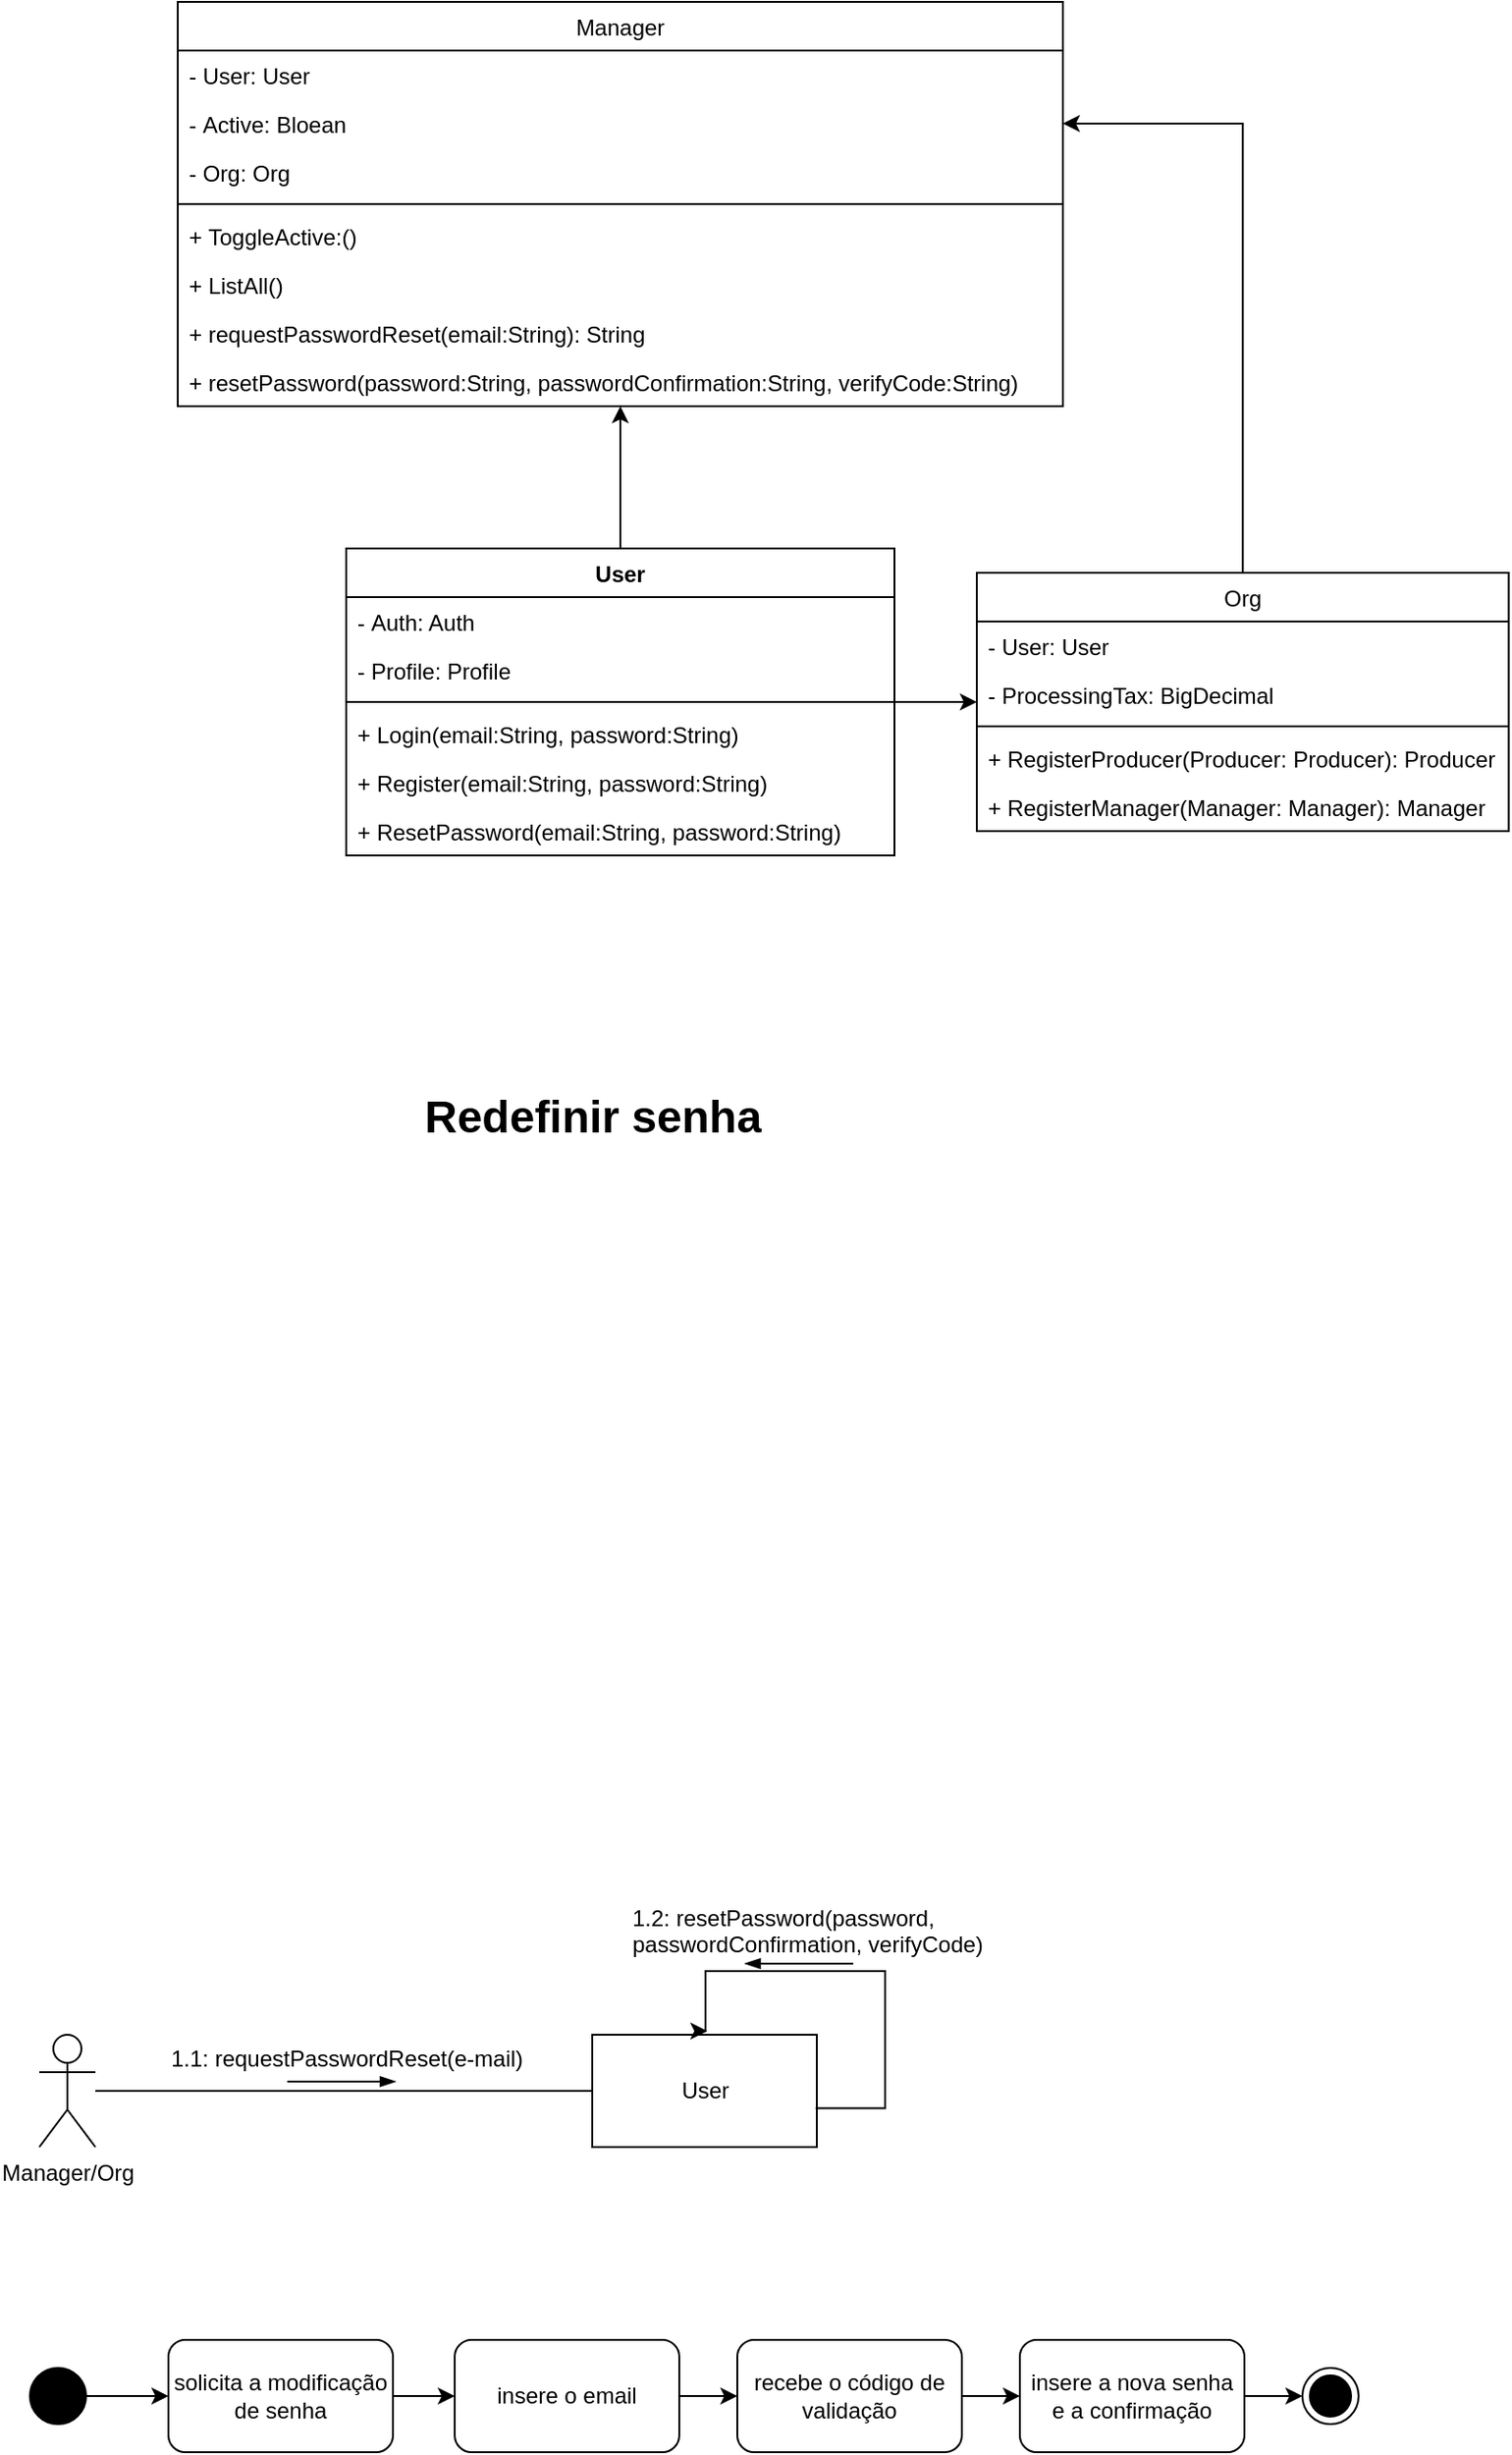 <mxfile version="24.2.3" type="github">
  <diagram name="Page-1" id="e7e014a7-5840-1c2e-5031-d8a46d1fe8dd">
    <mxGraphModel dx="903" dy="1387" grid="0" gridSize="10" guides="1" tooltips="1" connect="1" arrows="1" fold="1" page="1" pageScale="1" pageWidth="1169" pageHeight="826" background="none" math="0" shadow="0">
      <root>
        <mxCell id="0" />
        <mxCell id="1" parent="0" />
        <mxCell id="_Qwe62J3tgY_4_dlwT_e-44" style="edgeStyle=orthogonalEdgeStyle;rounded=0;orthogonalLoop=1;jettySize=auto;html=1;entryX=0;entryY=0.5;entryDx=0;entryDy=0;endArrow=none;endFill=0;" parent="1" source="_Qwe62J3tgY_4_dlwT_e-41" target="_Qwe62J3tgY_4_dlwT_e-42" edge="1">
          <mxGeometry relative="1" as="geometry" />
        </mxCell>
        <mxCell id="_Qwe62J3tgY_4_dlwT_e-41" value="Manager/Org" style="shape=umlActor;verticalLabelPosition=bottom;verticalAlign=top;html=1;outlineConnect=0;" parent="1" vertex="1">
          <mxGeometry x="245" y="525" width="30" height="60" as="geometry" />
        </mxCell>
        <mxCell id="_Qwe62J3tgY_4_dlwT_e-42" value="User" style="rounded=0;whiteSpace=wrap;html=1;" parent="1" vertex="1">
          <mxGeometry x="540.5" y="525" width="120" height="60" as="geometry" />
        </mxCell>
        <mxCell id="_Qwe62J3tgY_4_dlwT_e-46" value="&lt;font style=&quot;vertical-align: inherit;&quot;&gt;&lt;font style=&quot;vertical-align: inherit;&quot;&gt;&lt;font style=&quot;vertical-align: inherit;&quot;&gt;&lt;font style=&quot;vertical-align: inherit;&quot;&gt;&lt;font style=&quot;vertical-align: inherit;&quot;&gt;&lt;font style=&quot;vertical-align: inherit;&quot;&gt;&lt;font style=&quot;vertical-align: inherit;&quot;&gt;&lt;font style=&quot;vertical-align: inherit;&quot;&gt;&lt;font style=&quot;vertical-align: inherit;&quot;&gt;&lt;font style=&quot;vertical-align: inherit;&quot;&gt;1.1: requestPasswordReset(e-mail)&lt;/font&gt;&lt;/font&gt;&lt;/font&gt;&lt;/font&gt;&lt;/font&gt;&lt;/font&gt;&lt;/font&gt;&lt;/font&gt;&lt;/font&gt;&lt;/font&gt;" style="text;html=1;align=center;verticalAlign=middle;resizable=0;points=[];autosize=1;strokeColor=none;fillColor=none;" parent="1" vertex="1">
          <mxGeometry x="306" y="525" width="206" height="26" as="geometry" />
        </mxCell>
        <mxCell id="_Qwe62J3tgY_4_dlwT_e-50" style="edgeStyle=orthogonalEdgeStyle;rounded=0;orthogonalLoop=1;jettySize=auto;html=1;entryX=0;entryY=0.5;entryDx=0;entryDy=0;endArrow=blockThin;endFill=1;strokeWidth=1;" parent="1" edge="1">
          <mxGeometry relative="1" as="geometry">
            <mxPoint x="377.5" y="550" as="sourcePoint" />
            <mxPoint x="435.5" y="550" as="targetPoint" />
          </mxGeometry>
        </mxCell>
        <mxCell id="_Qwe62J3tgY_4_dlwT_e-52" value="&lt;h1 style=&quot;margin-top: 0px;&quot;&gt;&lt;font style=&quot;vertical-align: inherit;&quot;&gt;&lt;font style=&quot;vertical-align: inherit;&quot;&gt;&lt;font style=&quot;vertical-align: inherit;&quot;&gt;&lt;font style=&quot;vertical-align: inherit;&quot;&gt;Redefinir senha&lt;/font&gt;&lt;/font&gt;&lt;/font&gt;&lt;/font&gt;&lt;/h1&gt;" style="text;html=1;whiteSpace=wrap;overflow=hidden;rounded=0;" parent="1" vertex="1">
          <mxGeometry x="449" y="14" width="202" height="34" as="geometry" />
        </mxCell>
        <mxCell id="_Qwe62J3tgY_4_dlwT_e-63" style="edgeStyle=orthogonalEdgeStyle;rounded=0;orthogonalLoop=1;jettySize=auto;html=1;entryX=0;entryY=0.5;entryDx=0;entryDy=0;" parent="1" source="_Qwe62J3tgY_4_dlwT_e-54" target="_Qwe62J3tgY_4_dlwT_e-56" edge="1">
          <mxGeometry relative="1" as="geometry" />
        </mxCell>
        <mxCell id="_Qwe62J3tgY_4_dlwT_e-54" value="" style="ellipse;fillColor=strokeColor;html=1;" parent="1" vertex="1">
          <mxGeometry x="240" y="703" width="30" height="30" as="geometry" />
        </mxCell>
        <mxCell id="_Qwe62J3tgY_4_dlwT_e-64" style="edgeStyle=orthogonalEdgeStyle;rounded=0;orthogonalLoop=1;jettySize=auto;html=1;" parent="1" source="_Qwe62J3tgY_4_dlwT_e-56" target="_Qwe62J3tgY_4_dlwT_e-57" edge="1">
          <mxGeometry relative="1" as="geometry" />
        </mxCell>
        <mxCell id="_Qwe62J3tgY_4_dlwT_e-56" value="&lt;font style=&quot;vertical-align: inherit;&quot;&gt;&lt;font style=&quot;vertical-align: inherit;&quot;&gt;solicita a modificação de senha&lt;/font&gt;&lt;/font&gt;" style="rounded=1;whiteSpace=wrap;html=1;" parent="1" vertex="1">
          <mxGeometry x="314" y="688" width="120" height="60" as="geometry" />
        </mxCell>
        <mxCell id="T92NHJfHB5LPE4qswvep-6" style="edgeStyle=orthogonalEdgeStyle;rounded=0;orthogonalLoop=1;jettySize=auto;html=1;exitX=1;exitY=0.5;exitDx=0;exitDy=0;entryX=0;entryY=0.5;entryDx=0;entryDy=0;" edge="1" parent="1" source="_Qwe62J3tgY_4_dlwT_e-57" target="T92NHJfHB5LPE4qswvep-5">
          <mxGeometry relative="1" as="geometry" />
        </mxCell>
        <mxCell id="_Qwe62J3tgY_4_dlwT_e-57" value="&lt;font style=&quot;vertical-align: inherit;&quot;&gt;&lt;font style=&quot;vertical-align: inherit;&quot;&gt;insere o email&lt;/font&gt;&lt;/font&gt;" style="rounded=1;whiteSpace=wrap;html=1;" parent="1" vertex="1">
          <mxGeometry x="467" y="688" width="120" height="60" as="geometry" />
        </mxCell>
        <mxCell id="T92NHJfHB5LPE4qswvep-41" style="edgeStyle=orthogonalEdgeStyle;rounded=0;orthogonalLoop=1;jettySize=auto;html=1;entryX=0;entryY=0.5;entryDx=0;entryDy=0;" edge="1" parent="1" source="T92NHJfHB5LPE4qswvep-5" target="T92NHJfHB5LPE4qswvep-40">
          <mxGeometry relative="1" as="geometry" />
        </mxCell>
        <mxCell id="T92NHJfHB5LPE4qswvep-5" value="&lt;font style=&quot;vertical-align: inherit;&quot;&gt;&lt;font style=&quot;vertical-align: inherit;&quot;&gt;recebe o código de validação&lt;/font&gt;&lt;/font&gt;" style="rounded=1;whiteSpace=wrap;html=1;" vertex="1" parent="1">
          <mxGeometry x="618" y="688" width="120" height="60" as="geometry" />
        </mxCell>
        <mxCell id="T92NHJfHB5LPE4qswvep-12" style="edgeStyle=orthogonalEdgeStyle;rounded=0;orthogonalLoop=1;jettySize=auto;html=1;exitX=0.986;exitY=0.622;exitDx=0;exitDy=0;exitPerimeter=0;" edge="1" parent="1">
          <mxGeometry relative="1" as="geometry">
            <mxPoint x="659.85" y="564.28" as="sourcePoint" />
            <mxPoint x="602" y="523" as="targetPoint" />
            <Array as="points">
              <mxPoint x="697" y="564" />
              <mxPoint x="697" y="491" />
              <mxPoint x="601" y="491" />
            </Array>
          </mxGeometry>
        </mxCell>
        <mxCell id="T92NHJfHB5LPE4qswvep-13" value="1.2: resetPassword(password&lt;span style=&quot;background-color: initial;&quot;&gt;, passwordConfirmation, verifyCode)&lt;/span&gt;" style="text;whiteSpace=wrap;html=1;" vertex="1" parent="1">
          <mxGeometry x="560" y="449" width="198" height="36" as="geometry" />
        </mxCell>
        <mxCell id="T92NHJfHB5LPE4qswvep-14" style="edgeStyle=orthogonalEdgeStyle;rounded=0;orthogonalLoop=1;jettySize=auto;html=1;entryX=1;entryY=0.5;entryDx=0;entryDy=0;" edge="1" parent="1" source="T92NHJfHB5LPE4qswvep-15" target="T92NHJfHB5LPE4qswvep-32">
          <mxGeometry relative="1" as="geometry" />
        </mxCell>
        <mxCell id="T92NHJfHB5LPE4qswvep-15" value="Org" style="swimlane;fontStyle=0;align=center;verticalAlign=top;childLayout=stackLayout;horizontal=1;startSize=26;horizontalStack=0;resizeParent=1;resizeLast=0;collapsible=1;marginBottom=0;rounded=0;shadow=0;strokeWidth=1;" vertex="1" parent="1">
          <mxGeometry x="746" y="-256" width="284.25" height="138" as="geometry">
            <mxRectangle x="340" y="380" width="170" height="26" as="alternateBounds" />
          </mxGeometry>
        </mxCell>
        <mxCell id="T92NHJfHB5LPE4qswvep-16" value="&lt;span style=&quot;background-color: rgb(255, 255, 255);&quot;&gt;- User: User&lt;/span&gt;" style="text;strokeColor=none;fillColor=none;align=left;verticalAlign=top;spacingLeft=4;spacingRight=4;overflow=hidden;rotatable=0;points=[[0,0.5],[1,0.5]];portConstraint=eastwest;whiteSpace=wrap;html=1;" vertex="1" parent="T92NHJfHB5LPE4qswvep-15">
          <mxGeometry y="26" width="284.25" height="26" as="geometry" />
        </mxCell>
        <mxCell id="T92NHJfHB5LPE4qswvep-17" value="-&amp;nbsp;ProcessingTax: BigDecimal" style="text;strokeColor=none;fillColor=none;align=left;verticalAlign=top;spacingLeft=4;spacingRight=4;overflow=hidden;rotatable=0;points=[[0,0.5],[1,0.5]];portConstraint=eastwest;whiteSpace=wrap;html=1;" vertex="1" parent="T92NHJfHB5LPE4qswvep-15">
          <mxGeometry y="52" width="284.25" height="26" as="geometry" />
        </mxCell>
        <mxCell id="T92NHJfHB5LPE4qswvep-18" value="" style="line;strokeWidth=1;fillColor=none;align=left;verticalAlign=middle;spacingTop=-1;spacingLeft=3;spacingRight=3;rotatable=0;labelPosition=right;points=[];portConstraint=eastwest;strokeColor=inherit;" vertex="1" parent="T92NHJfHB5LPE4qswvep-15">
          <mxGeometry y="78" width="284.25" height="8" as="geometry" />
        </mxCell>
        <mxCell id="T92NHJfHB5LPE4qswvep-19" value="+ RegisterProducer(Producer: Producer): Producer" style="text;strokeColor=none;fillColor=none;align=left;verticalAlign=top;spacingLeft=4;spacingRight=4;overflow=hidden;rotatable=0;points=[[0,0.5],[1,0.5]];portConstraint=eastwest;whiteSpace=wrap;html=1;" vertex="1" parent="T92NHJfHB5LPE4qswvep-15">
          <mxGeometry y="86" width="284.25" height="26" as="geometry" />
        </mxCell>
        <mxCell id="T92NHJfHB5LPE4qswvep-20" value="+ Register&lt;span style=&quot;text-align: center; text-wrap: nowrap;&quot;&gt;Manager(&lt;/span&gt;&lt;span style=&quot;text-align: center; text-wrap: nowrap;&quot;&gt;Manager:&amp;nbsp;&lt;/span&gt;&lt;span style=&quot;text-align: center; text-wrap: nowrap;&quot;&gt;Manager)&lt;/span&gt;&lt;span style=&quot;text-wrap: nowrap; text-align: center;&quot;&gt;:&amp;nbsp;&lt;/span&gt;&lt;span style=&quot;text-wrap: nowrap; text-align: center;&quot;&gt;Manager&lt;/span&gt;" style="text;strokeColor=none;fillColor=none;align=left;verticalAlign=top;spacingLeft=4;spacingRight=4;overflow=hidden;rotatable=0;points=[[0,0.5],[1,0.5]];portConstraint=eastwest;whiteSpace=wrap;html=1;" vertex="1" parent="T92NHJfHB5LPE4qswvep-15">
          <mxGeometry y="112" width="284.25" height="26" as="geometry" />
        </mxCell>
        <mxCell id="T92NHJfHB5LPE4qswvep-21" style="edgeStyle=orthogonalEdgeStyle;rounded=0;orthogonalLoop=1;jettySize=auto;html=1;" edge="1" parent="1" source="T92NHJfHB5LPE4qswvep-23" target="T92NHJfHB5LPE4qswvep-15">
          <mxGeometry relative="1" as="geometry" />
        </mxCell>
        <mxCell id="T92NHJfHB5LPE4qswvep-22" style="edgeStyle=orthogonalEdgeStyle;rounded=0;orthogonalLoop=1;jettySize=auto;html=1;" edge="1" parent="1" source="T92NHJfHB5LPE4qswvep-23" target="T92NHJfHB5LPE4qswvep-30">
          <mxGeometry relative="1" as="geometry" />
        </mxCell>
        <mxCell id="T92NHJfHB5LPE4qswvep-23" value="User" style="swimlane;fontStyle=1;align=center;verticalAlign=top;childLayout=stackLayout;horizontal=1;startSize=26;horizontalStack=0;resizeParent=1;resizeParentMax=0;resizeLast=0;collapsible=1;marginBottom=0;whiteSpace=wrap;html=1;labelBackgroundColor=none;" vertex="1" parent="1">
          <mxGeometry x="409" y="-269" width="293" height="164" as="geometry" />
        </mxCell>
        <mxCell id="T92NHJfHB5LPE4qswvep-24" value="-&amp;nbsp;Auth: Auth" style="text;strokeColor=none;fillColor=none;align=left;verticalAlign=top;spacingLeft=4;spacingRight=4;overflow=hidden;rotatable=0;points=[[0,0.5],[1,0.5]];portConstraint=eastwest;whiteSpace=wrap;html=1;labelBackgroundColor=none;" vertex="1" parent="T92NHJfHB5LPE4qswvep-23">
          <mxGeometry y="26" width="293" height="26" as="geometry" />
        </mxCell>
        <mxCell id="T92NHJfHB5LPE4qswvep-25" value="-&amp;nbsp;Profile: Profile" style="text;strokeColor=none;fillColor=none;align=left;verticalAlign=top;spacingLeft=4;spacingRight=4;overflow=hidden;rotatable=0;points=[[0,0.5],[1,0.5]];portConstraint=eastwest;whiteSpace=wrap;html=1;labelBackgroundColor=none;" vertex="1" parent="T92NHJfHB5LPE4qswvep-23">
          <mxGeometry y="52" width="293" height="26" as="geometry" />
        </mxCell>
        <mxCell id="T92NHJfHB5LPE4qswvep-26" value="" style="line;strokeWidth=1;fillColor=none;align=left;verticalAlign=middle;spacingTop=-1;spacingLeft=3;spacingRight=3;rotatable=0;labelPosition=right;points=[];portConstraint=eastwest;strokeColor=inherit;" vertex="1" parent="T92NHJfHB5LPE4qswvep-23">
          <mxGeometry y="78" width="293" height="8" as="geometry" />
        </mxCell>
        <mxCell id="T92NHJfHB5LPE4qswvep-27" value="+ Login(email:String, password:String)" style="text;strokeColor=none;fillColor=none;align=left;verticalAlign=top;spacingLeft=4;spacingRight=4;overflow=hidden;rotatable=0;points=[[0,0.5],[1,0.5]];portConstraint=eastwest;whiteSpace=wrap;html=1;" vertex="1" parent="T92NHJfHB5LPE4qswvep-23">
          <mxGeometry y="86" width="293" height="26" as="geometry" />
        </mxCell>
        <mxCell id="T92NHJfHB5LPE4qswvep-28" value="+ Register(email:String, password:String)" style="text;strokeColor=none;fillColor=none;align=left;verticalAlign=top;spacingLeft=4;spacingRight=4;overflow=hidden;rotatable=0;points=[[0,0.5],[1,0.5]];portConstraint=eastwest;whiteSpace=wrap;html=1;" vertex="1" parent="T92NHJfHB5LPE4qswvep-23">
          <mxGeometry y="112" width="293" height="26" as="geometry" />
        </mxCell>
        <mxCell id="T92NHJfHB5LPE4qswvep-29" value="+&amp;nbsp;ResetPassword(email:String, password:String)" style="text;strokeColor=none;fillColor=none;align=left;verticalAlign=top;spacingLeft=4;spacingRight=4;overflow=hidden;rotatable=0;points=[[0,0.5],[1,0.5]];portConstraint=eastwest;whiteSpace=wrap;html=1;" vertex="1" parent="T92NHJfHB5LPE4qswvep-23">
          <mxGeometry y="138" width="293" height="26" as="geometry" />
        </mxCell>
        <mxCell id="T92NHJfHB5LPE4qswvep-30" value="Manager" style="swimlane;fontStyle=0;align=center;verticalAlign=top;childLayout=stackLayout;horizontal=1;startSize=26;horizontalStack=0;resizeParent=1;resizeLast=0;collapsible=1;marginBottom=0;rounded=0;shadow=0;strokeWidth=1;" vertex="1" parent="1">
          <mxGeometry x="319" y="-561" width="473" height="216" as="geometry">
            <mxRectangle x="340" y="380" width="170" height="26" as="alternateBounds" />
          </mxGeometry>
        </mxCell>
        <mxCell id="T92NHJfHB5LPE4qswvep-31" value="-&lt;span style=&quot;background-color: rgb(255, 255, 255);&quot;&gt;&amp;nbsp;User: User&lt;/span&gt;" style="text;strokeColor=none;fillColor=none;align=left;verticalAlign=top;spacingLeft=4;spacingRight=4;overflow=hidden;rotatable=0;points=[[0,0.5],[1,0.5]];portConstraint=eastwest;whiteSpace=wrap;html=1;" vertex="1" parent="T92NHJfHB5LPE4qswvep-30">
          <mxGeometry y="26" width="473" height="26" as="geometry" />
        </mxCell>
        <mxCell id="T92NHJfHB5LPE4qswvep-32" value="-&amp;nbsp;A&lt;span style=&quot;text-align: center; text-wrap: nowrap;&quot;&gt;ctive&lt;/span&gt;:&amp;nbsp;&lt;span style=&quot;text-align: center; text-wrap: nowrap;&quot;&gt;Bloean&lt;/span&gt;" style="text;strokeColor=none;fillColor=none;align=left;verticalAlign=top;spacingLeft=4;spacingRight=4;overflow=hidden;rotatable=0;points=[[0,0.5],[1,0.5]];portConstraint=eastwest;whiteSpace=wrap;html=1;" vertex="1" parent="T92NHJfHB5LPE4qswvep-30">
          <mxGeometry y="52" width="473" height="26" as="geometry" />
        </mxCell>
        <mxCell id="T92NHJfHB5LPE4qswvep-33" value="-&amp;nbsp;Org: Org" style="text;strokeColor=none;fillColor=none;align=left;verticalAlign=top;spacingLeft=4;spacingRight=4;overflow=hidden;rotatable=0;points=[[0,0.5],[1,0.5]];portConstraint=eastwest;whiteSpace=wrap;html=1;" vertex="1" parent="T92NHJfHB5LPE4qswvep-30">
          <mxGeometry y="78" width="473" height="26" as="geometry" />
        </mxCell>
        <mxCell id="T92NHJfHB5LPE4qswvep-34" value="" style="line;strokeWidth=1;fillColor=none;align=left;verticalAlign=middle;spacingTop=-1;spacingLeft=3;spacingRight=3;rotatable=0;labelPosition=right;points=[];portConstraint=eastwest;strokeColor=inherit;" vertex="1" parent="T92NHJfHB5LPE4qswvep-30">
          <mxGeometry y="104" width="473" height="8" as="geometry" />
        </mxCell>
        <mxCell id="T92NHJfHB5LPE4qswvep-35" value="+&amp;nbsp;ToggleActive:()" style="text;strokeColor=none;fillColor=none;align=left;verticalAlign=top;spacingLeft=4;spacingRight=4;overflow=hidden;rotatable=0;points=[[0,0.5],[1,0.5]];portConstraint=eastwest;whiteSpace=wrap;html=1;" vertex="1" parent="T92NHJfHB5LPE4qswvep-30">
          <mxGeometry y="112" width="473" height="26" as="geometry" />
        </mxCell>
        <mxCell id="T92NHJfHB5LPE4qswvep-36" value="+ ListAll()" style="text;strokeColor=none;fillColor=none;align=left;verticalAlign=top;spacingLeft=4;spacingRight=4;overflow=hidden;rotatable=0;points=[[0,0.5],[1,0.5]];portConstraint=eastwest;whiteSpace=wrap;html=1;" vertex="1" parent="T92NHJfHB5LPE4qswvep-30">
          <mxGeometry y="138" width="473" height="26" as="geometry" />
        </mxCell>
        <mxCell id="T92NHJfHB5LPE4qswvep-37" value="+ requestPasswordReset(email:String): String" style="text;strokeColor=none;fillColor=none;align=left;verticalAlign=top;spacingLeft=4;spacingRight=4;overflow=hidden;rotatable=0;points=[[0,0.5],[1,0.5]];portConstraint=eastwest;whiteSpace=wrap;html=1;" vertex="1" parent="T92NHJfHB5LPE4qswvep-30">
          <mxGeometry y="164" width="473" height="26" as="geometry" />
        </mxCell>
        <mxCell id="T92NHJfHB5LPE4qswvep-38" value="+ resetPassword(password:String, passwordConfirmation:String, verifyCode:String)" style="text;strokeColor=none;fillColor=none;align=left;verticalAlign=top;spacingLeft=4;spacingRight=4;overflow=hidden;rotatable=0;points=[[0,0.5],[1,0.5]];portConstraint=eastwest;whiteSpace=wrap;html=1;" vertex="1" parent="T92NHJfHB5LPE4qswvep-30">
          <mxGeometry y="190" width="473" height="26" as="geometry" />
        </mxCell>
        <mxCell id="T92NHJfHB5LPE4qswvep-39" style="edgeStyle=orthogonalEdgeStyle;rounded=0;orthogonalLoop=1;jettySize=auto;html=1;entryX=0;entryY=0.5;entryDx=0;entryDy=0;endArrow=blockThin;endFill=1;strokeWidth=1;" edge="1" parent="1">
          <mxGeometry relative="1" as="geometry">
            <mxPoint x="680" y="487" as="sourcePoint" />
            <mxPoint x="622" y="487" as="targetPoint" />
          </mxGeometry>
        </mxCell>
        <mxCell id="T92NHJfHB5LPE4qswvep-43" style="edgeStyle=orthogonalEdgeStyle;rounded=0;orthogonalLoop=1;jettySize=auto;html=1;" edge="1" parent="1" source="T92NHJfHB5LPE4qswvep-40" target="T92NHJfHB5LPE4qswvep-42">
          <mxGeometry relative="1" as="geometry" />
        </mxCell>
        <mxCell id="T92NHJfHB5LPE4qswvep-40" value="&lt;font style=&quot;vertical-align: inherit;&quot;&gt;&lt;font style=&quot;vertical-align: inherit;&quot;&gt;insere a nova senha e a confirmação&lt;/font&gt;&lt;/font&gt;" style="rounded=1;whiteSpace=wrap;html=1;" vertex="1" parent="1">
          <mxGeometry x="769" y="688" width="120" height="60" as="geometry" />
        </mxCell>
        <mxCell id="T92NHJfHB5LPE4qswvep-42" value="" style="ellipse;html=1;shape=endState;fillColor=strokeColor;" vertex="1" parent="1">
          <mxGeometry x="920" y="703" width="30" height="30" as="geometry" />
        </mxCell>
      </root>
    </mxGraphModel>
  </diagram>
</mxfile>

